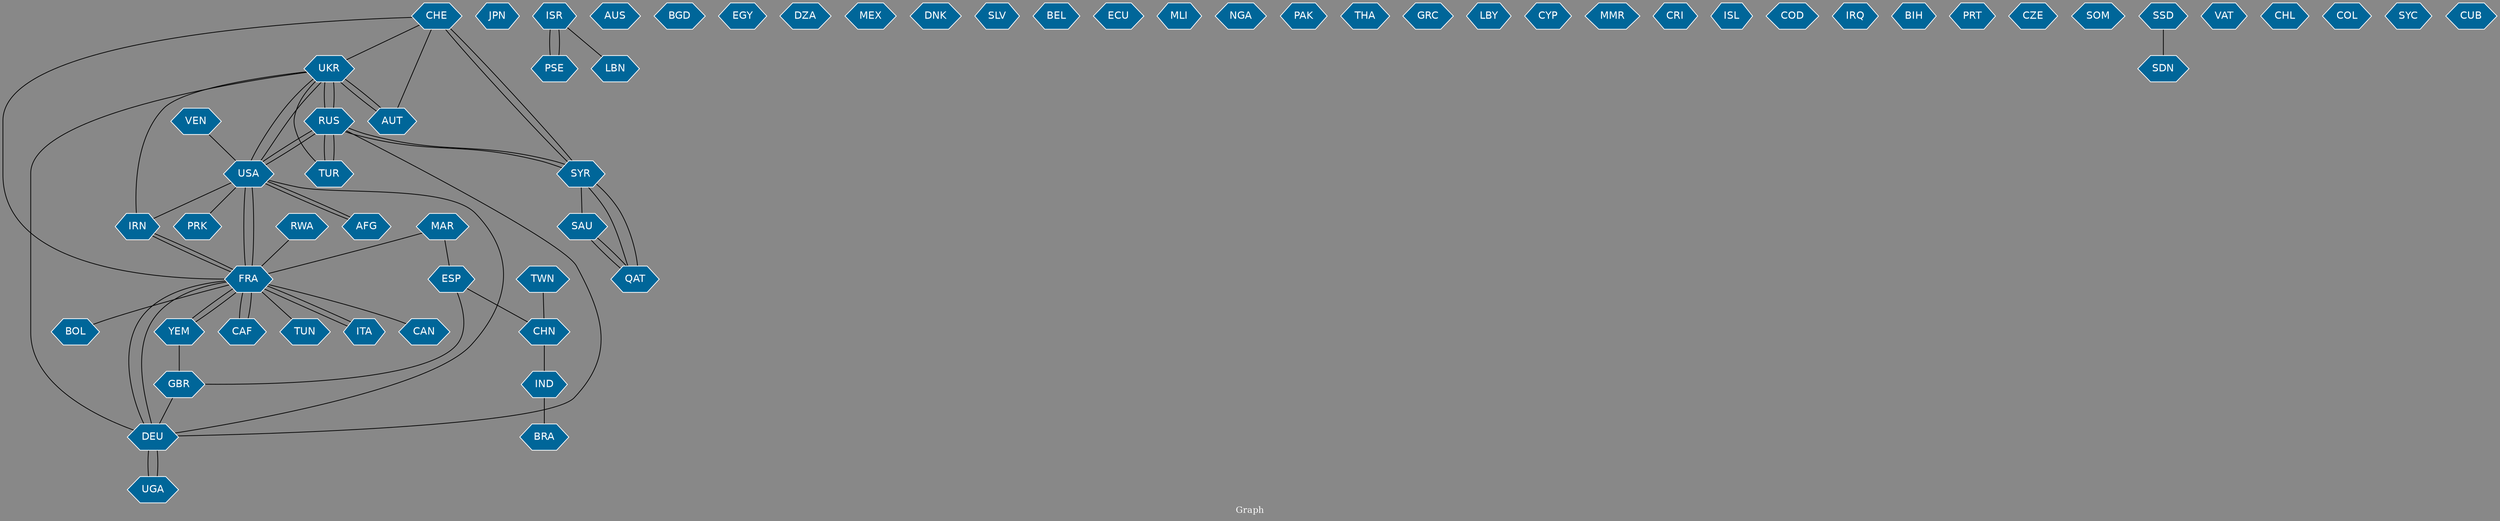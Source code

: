 // Countries together in item graph
graph {
	graph [bgcolor="#888888" fontcolor=white fontsize=12 label="Graph" outputorder=edgesfirst overlap=prism]
	node [color=white fillcolor="#006699" fontcolor=white fontname=Helvetica shape=hexagon style=filled]
	edge [arrowhead=open color=black fontcolor=white fontname=Courier fontsize=12]
		CHE [label=CHE]
		UKR [label=UKR]
		RUS [label=RUS]
		USA [label=USA]
		GBR [label=GBR]
		QAT [label=QAT]
		JPN [label=JPN]
		CHN [label=CHN]
		FRA [label=FRA]
		LBN [label=LBN]
		DEU [label=DEU]
		AUS [label=AUS]
		BGD [label=BGD]
		PRK [label=PRK]
		BRA [label=BRA]
		EGY [label=EGY]
		DZA [label=DZA]
		PSE [label=PSE]
		CAF [label=CAF]
		MEX [label=MEX]
		DNK [label=DNK]
		SYR [label=SYR]
		TUN [label=TUN]
		SLV [label=SLV]
		BEL [label=BEL]
		ECU [label=ECU]
		ISR [label=ISR]
		MLI [label=MLI]
		ESP [label=ESP]
		AUT [label=AUT]
		NGA [label=NGA]
		IRN [label=IRN]
		PAK [label=PAK]
		AFG [label=AFG]
		THA [label=THA]
		IND [label=IND]
		GRC [label=GRC]
		YEM [label=YEM]
		LBY [label=LBY]
		VEN [label=VEN]
		TUR [label=TUR]
		CYP [label=CYP]
		UGA [label=UGA]
		ITA [label=ITA]
		MMR [label=MMR]
		MAR [label=MAR]
		CRI [label=CRI]
		ISL [label=ISL]
		CAN [label=CAN]
		COD [label=COD]
		IRQ [label=IRQ]
		BIH [label=BIH]
		PRT [label=PRT]
		TWN [label=TWN]
		CZE [label=CZE]
		SOM [label=SOM]
		SSD [label=SSD]
		SDN [label=SDN]
		VAT [label=VAT]
		CHL [label=CHL]
		COL [label=COL]
		BOL [label=BOL]
		SAU [label=SAU]
		SYC [label=SYC]
		CUB [label=CUB]
		RWA [label=RWA]
			UKR -- IRN [weight=1]
			FRA -- USA [weight=15]
			DEU -- FRA [weight=2]
			UKR -- DEU [weight=1]
			ITA -- FRA [weight=2]
			ISR -- PSE [weight=1]
			USA -- AFG [weight=1]
			UKR -- RUS [weight=13]
			RWA -- FRA [weight=1]
			FRA -- CAF [weight=4]
			CHN -- IND [weight=1]
			FRA -- IRN [weight=1]
			CAF -- FRA [weight=4]
			TWN -- CHN [weight=2]
			RUS -- TUR [weight=1]
			IRN -- FRA [weight=1]
			RUS -- SYR [weight=3]
			CHE -- SYR [weight=1]
			TUR -- UKR [weight=1]
			SYR -- QAT [weight=1]
			FRA -- YEM [weight=1]
			AUT -- UKR [weight=1]
			VEN -- USA [weight=1]
			MAR -- FRA [weight=1]
			MAR -- ESP [weight=1]
			YEM -- GBR [weight=1]
			AFG -- USA [weight=2]
			GBR -- DEU [weight=1]
			IND -- BRA [weight=1]
			ESP -- CHN [weight=1]
			USA -- UKR [weight=2]
			ISR -- LBN [weight=1]
			RUS -- USA [weight=2]
			CHE -- UKR [weight=1]
			FRA -- BOL [weight=1]
			UKR -- USA [weight=1]
			RUS -- DEU [weight=2]
			USA -- RUS [weight=4]
			USA -- FRA [weight=11]
			SYR -- RUS [weight=1]
			PSE -- ISR [weight=1]
			FRA -- ITA [weight=1]
			QAT -- SYR [weight=1]
			QAT -- SAU [weight=1]
			UKR -- AUT [weight=1]
			ESP -- GBR [weight=1]
			SYR -- CHE [weight=2]
			SAU -- QAT [weight=1]
			RUS -- UKR [weight=13]
			CHE -- FRA [weight=1]
			UGA -- DEU [weight=1]
			SYR -- SAU [weight=2]
			TUR -- RUS [weight=2]
			SSD -- SDN [weight=1]
			FRA -- DEU [weight=1]
			FRA -- TUN [weight=2]
			USA -- DEU [weight=1]
			USA -- IRN [weight=1]
			YEM -- FRA [weight=1]
			USA -- PRK [weight=1]
			DEU -- UGA [weight=1]
			FRA -- CAN [weight=1]
			CHE -- AUT [weight=1]
}